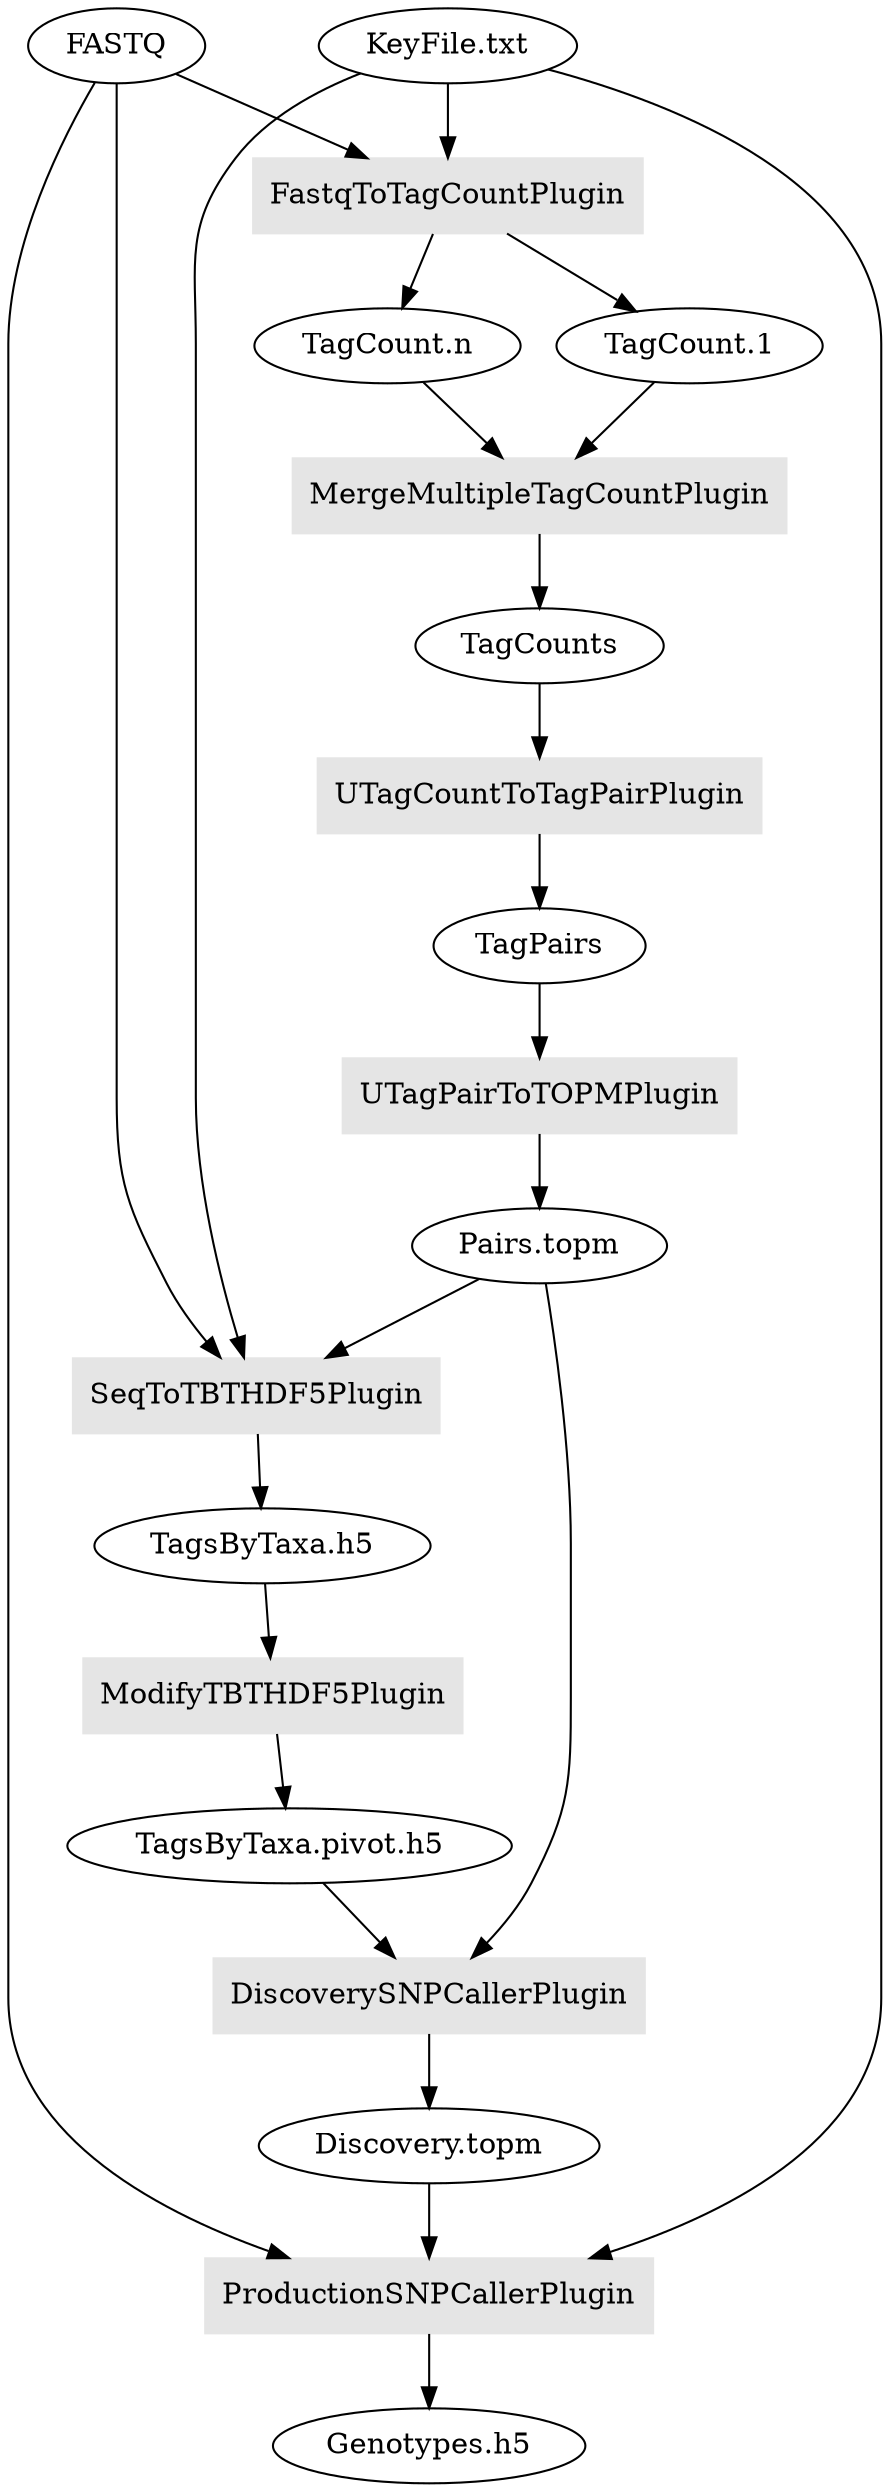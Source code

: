 digraph gbs {
	subgraph {
		node [ shape=box; style=filled, color=grey90; ]
		FastqToTagCountPlugin;
		MergeMultipleTagCountPlugin;
		UTagCountToTagPairPlugin;
		UTagPairToTOPMPlugin;
		SeqToTBTHDF5Plugin;
		ModifyTBTHDF5Plugin;
		DiscoverySNPCallerPlugin;
		ProductionSNPCallerPlugin;
	};

	// ################
	FASTQ -> FastqToTagCountPlugin;
	"KeyFile.txt" -> FastqToTagCountPlugin;

	FastqToTagCountPlugin -> "TagCount.1";
	FastqToTagCountPlugin -> "TagCount.n";

	// ################
	"TagCount.1" -> MergeMultipleTagCountPlugin;
	"TagCount.n" -> MergeMultipleTagCountPlugin;

	MergeMultipleTagCountPlugin -> TagCounts;

	// ################
	TagCounts -> UTagCountToTagPairPlugin -> TagPairs;

	// ################
	TagPairs -> UTagPairToTOPMPlugin -> "Pairs.topm";

	// ################
	FASTQ -> SeqToTBTHDF5Plugin;
	"KeyFile.txt" -> SeqToTBTHDF5Plugin;
	"Pairs.topm" -> SeqToTBTHDF5Plugin;

	SeqToTBTHDF5Plugin -> "TagsByTaxa.h5";

	// ################
	"TagsByTaxa.h5" -> ModifyTBTHDF5Plugin -> "TagsByTaxa.pivot.h5";

	// ################
	"TagsByTaxa.pivot.h5" -> DiscoverySNPCallerPlugin;
	"Pairs.topm" -> DiscoverySNPCallerPlugin;

	DiscoverySNPCallerPlugin -> "Discovery.topm";

	// ################
	FASTQ -> ProductionSNPCallerPlugin;
	"KeyFile.txt" -> ProductionSNPCallerPlugin;
	"Discovery.topm" -> ProductionSNPCallerPlugin;

	ProductionSNPCallerPlugin -> "Genotypes.h5";
}
